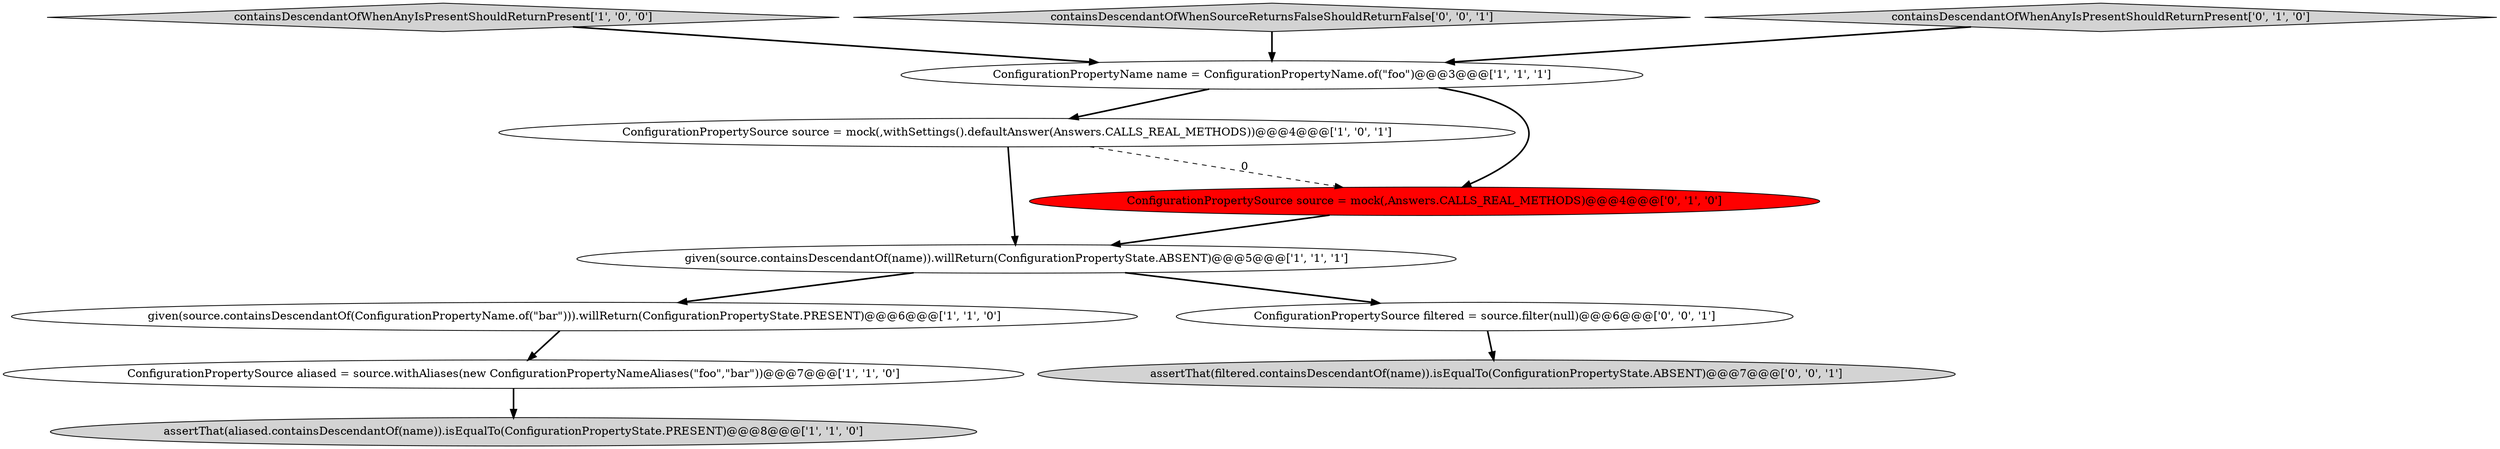 digraph {
3 [style = filled, label = "assertThat(aliased.containsDescendantOf(name)).isEqualTo(ConfigurationPropertyState.PRESENT)@@@8@@@['1', '1', '0']", fillcolor = lightgray, shape = ellipse image = "AAA0AAABBB1BBB"];
1 [style = filled, label = "containsDescendantOfWhenAnyIsPresentShouldReturnPresent['1', '0', '0']", fillcolor = lightgray, shape = diamond image = "AAA0AAABBB1BBB"];
6 [style = filled, label = "given(source.containsDescendantOf(name)).willReturn(ConfigurationPropertyState.ABSENT)@@@5@@@['1', '1', '1']", fillcolor = white, shape = ellipse image = "AAA0AAABBB1BBB"];
0 [style = filled, label = "given(source.containsDescendantOf(ConfigurationPropertyName.of(\"bar\"))).willReturn(ConfigurationPropertyState.PRESENT)@@@6@@@['1', '1', '0']", fillcolor = white, shape = ellipse image = "AAA0AAABBB1BBB"];
11 [style = filled, label = "containsDescendantOfWhenSourceReturnsFalseShouldReturnFalse['0', '0', '1']", fillcolor = lightgray, shape = diamond image = "AAA0AAABBB3BBB"];
4 [style = filled, label = "ConfigurationPropertySource aliased = source.withAliases(new ConfigurationPropertyNameAliases(\"foo\",\"bar\"))@@@7@@@['1', '1', '0']", fillcolor = white, shape = ellipse image = "AAA0AAABBB1BBB"];
9 [style = filled, label = "ConfigurationPropertySource filtered = source.filter(null)@@@6@@@['0', '0', '1']", fillcolor = white, shape = ellipse image = "AAA0AAABBB3BBB"];
2 [style = filled, label = "ConfigurationPropertySource source = mock(,withSettings().defaultAnswer(Answers.CALLS_REAL_METHODS))@@@4@@@['1', '0', '1']", fillcolor = white, shape = ellipse image = "AAA0AAABBB1BBB"];
8 [style = filled, label = "containsDescendantOfWhenAnyIsPresentShouldReturnPresent['0', '1', '0']", fillcolor = lightgray, shape = diamond image = "AAA0AAABBB2BBB"];
7 [style = filled, label = "ConfigurationPropertySource source = mock(,Answers.CALLS_REAL_METHODS)@@@4@@@['0', '1', '0']", fillcolor = red, shape = ellipse image = "AAA1AAABBB2BBB"];
5 [style = filled, label = "ConfigurationPropertyName name = ConfigurationPropertyName.of(\"foo\")@@@3@@@['1', '1', '1']", fillcolor = white, shape = ellipse image = "AAA0AAABBB1BBB"];
10 [style = filled, label = "assertThat(filtered.containsDescendantOf(name)).isEqualTo(ConfigurationPropertyState.ABSENT)@@@7@@@['0', '0', '1']", fillcolor = lightgray, shape = ellipse image = "AAA0AAABBB3BBB"];
1->5 [style = bold, label=""];
5->7 [style = bold, label=""];
4->3 [style = bold, label=""];
11->5 [style = bold, label=""];
5->2 [style = bold, label=""];
6->0 [style = bold, label=""];
6->9 [style = bold, label=""];
8->5 [style = bold, label=""];
9->10 [style = bold, label=""];
2->7 [style = dashed, label="0"];
0->4 [style = bold, label=""];
2->6 [style = bold, label=""];
7->6 [style = bold, label=""];
}
